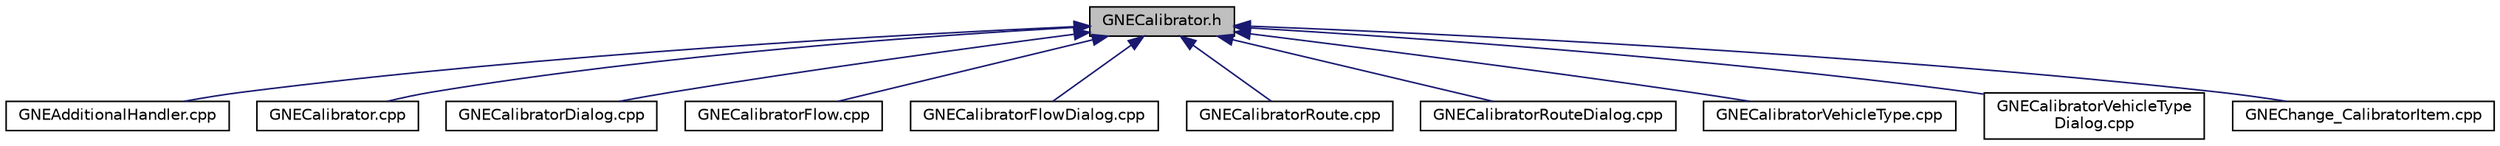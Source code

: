 digraph "GNECalibrator.h"
{
  edge [fontname="Helvetica",fontsize="10",labelfontname="Helvetica",labelfontsize="10"];
  node [fontname="Helvetica",fontsize="10",shape=record];
  Node56 [label="GNECalibrator.h",height=0.2,width=0.4,color="black", fillcolor="grey75", style="filled", fontcolor="black"];
  Node56 -> Node57 [dir="back",color="midnightblue",fontsize="10",style="solid",fontname="Helvetica"];
  Node57 [label="GNEAdditionalHandler.cpp",height=0.2,width=0.4,color="black", fillcolor="white", style="filled",URL="$d7/dd1/_g_n_e_additional_handler_8cpp.html"];
  Node56 -> Node58 [dir="back",color="midnightblue",fontsize="10",style="solid",fontname="Helvetica"];
  Node58 [label="GNECalibrator.cpp",height=0.2,width=0.4,color="black", fillcolor="white", style="filled",URL="$df/d83/_g_n_e_calibrator_8cpp.html"];
  Node56 -> Node59 [dir="back",color="midnightblue",fontsize="10",style="solid",fontname="Helvetica"];
  Node59 [label="GNECalibratorDialog.cpp",height=0.2,width=0.4,color="black", fillcolor="white", style="filled",URL="$de/db0/_g_n_e_calibrator_dialog_8cpp.html"];
  Node56 -> Node60 [dir="back",color="midnightblue",fontsize="10",style="solid",fontname="Helvetica"];
  Node60 [label="GNECalibratorFlow.cpp",height=0.2,width=0.4,color="black", fillcolor="white", style="filled",URL="$d6/d5a/_g_n_e_calibrator_flow_8cpp.html"];
  Node56 -> Node61 [dir="back",color="midnightblue",fontsize="10",style="solid",fontname="Helvetica"];
  Node61 [label="GNECalibratorFlowDialog.cpp",height=0.2,width=0.4,color="black", fillcolor="white", style="filled",URL="$d5/d0a/_g_n_e_calibrator_flow_dialog_8cpp.html"];
  Node56 -> Node62 [dir="back",color="midnightblue",fontsize="10",style="solid",fontname="Helvetica"];
  Node62 [label="GNECalibratorRoute.cpp",height=0.2,width=0.4,color="black", fillcolor="white", style="filled",URL="$d4/d4e/_g_n_e_calibrator_route_8cpp.html"];
  Node56 -> Node63 [dir="back",color="midnightblue",fontsize="10",style="solid",fontname="Helvetica"];
  Node63 [label="GNECalibratorRouteDialog.cpp",height=0.2,width=0.4,color="black", fillcolor="white", style="filled",URL="$d8/d7a/_g_n_e_calibrator_route_dialog_8cpp.html"];
  Node56 -> Node64 [dir="back",color="midnightblue",fontsize="10",style="solid",fontname="Helvetica"];
  Node64 [label="GNECalibratorVehicleType.cpp",height=0.2,width=0.4,color="black", fillcolor="white", style="filled",URL="$d5/d37/_g_n_e_calibrator_vehicle_type_8cpp.html"];
  Node56 -> Node65 [dir="back",color="midnightblue",fontsize="10",style="solid",fontname="Helvetica"];
  Node65 [label="GNECalibratorVehicleType\lDialog.cpp",height=0.2,width=0.4,color="black", fillcolor="white", style="filled",URL="$d7/da8/_g_n_e_calibrator_vehicle_type_dialog_8cpp.html"];
  Node56 -> Node66 [dir="back",color="midnightblue",fontsize="10",style="solid",fontname="Helvetica"];
  Node66 [label="GNEChange_CalibratorItem.cpp",height=0.2,width=0.4,color="black", fillcolor="white", style="filled",URL="$d8/d78/_g_n_e_change___calibrator_item_8cpp.html"];
}
